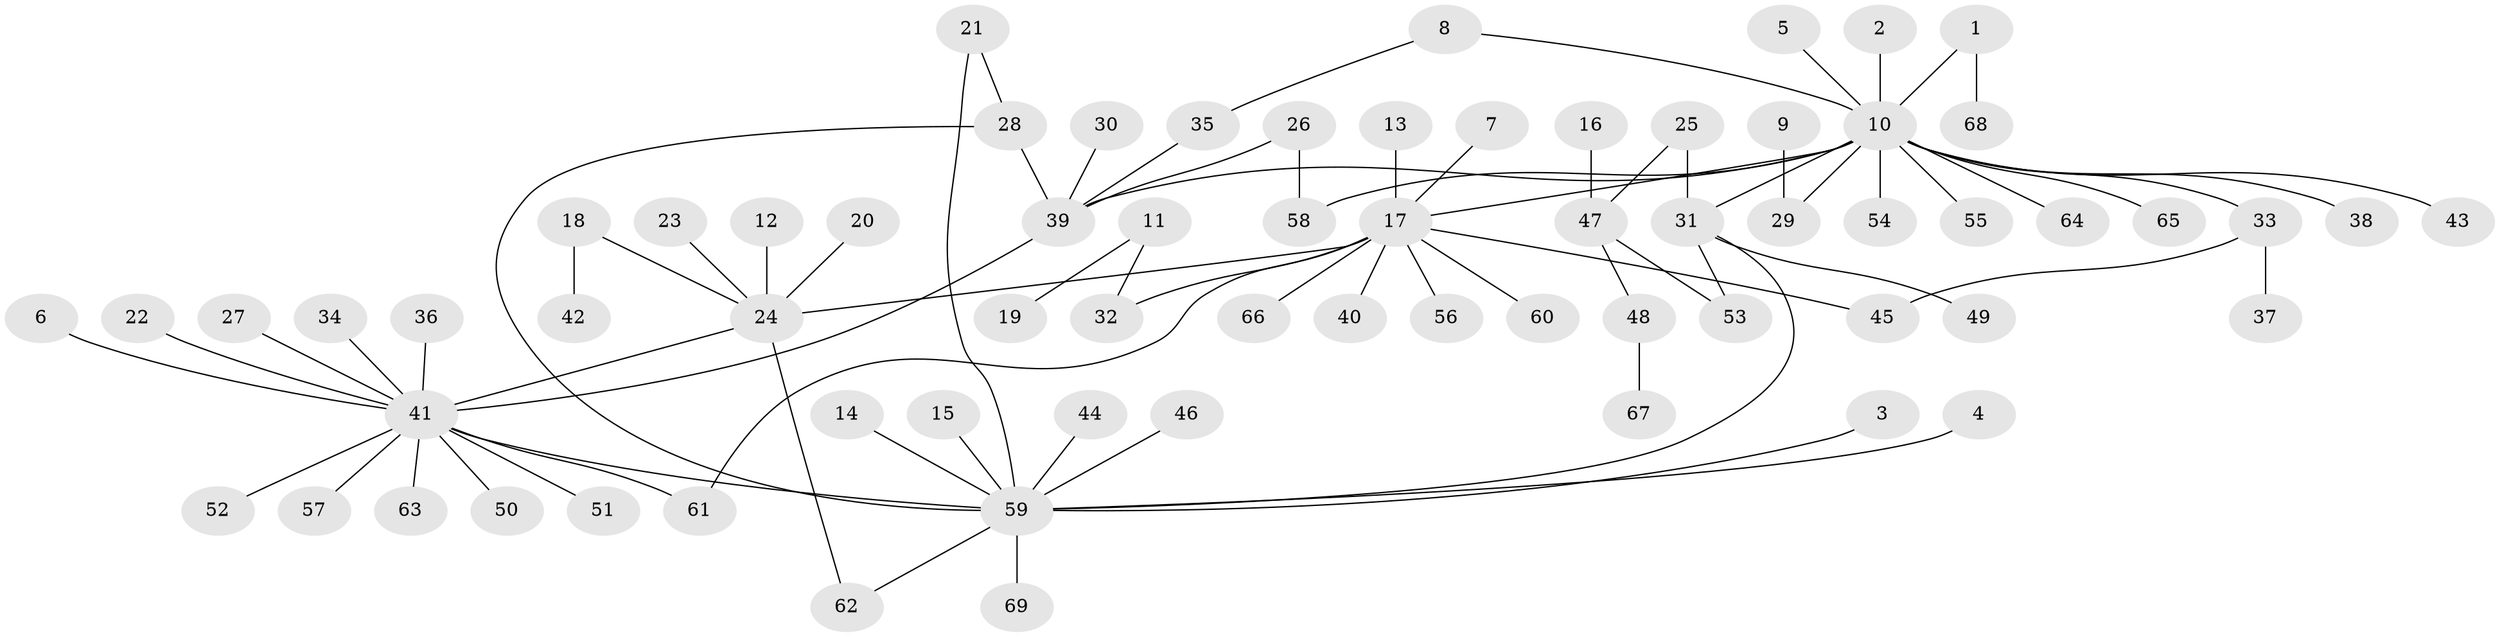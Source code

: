 // original degree distribution, {19: 0.0072992700729927005, 7: 0.014598540145985401, 2: 0.1678832116788321, 14: 0.0072992700729927005, 1: 0.6204379562043796, 16: 0.0072992700729927005, 3: 0.0948905109489051, 5: 0.0072992700729927005, 4: 0.051094890510948905, 9: 0.0072992700729927005, 13: 0.0072992700729927005, 6: 0.0072992700729927005}
// Generated by graph-tools (version 1.1) at 2025/01/03/09/25 03:01:56]
// undirected, 69 vertices, 78 edges
graph export_dot {
graph [start="1"]
  node [color=gray90,style=filled];
  1;
  2;
  3;
  4;
  5;
  6;
  7;
  8;
  9;
  10;
  11;
  12;
  13;
  14;
  15;
  16;
  17;
  18;
  19;
  20;
  21;
  22;
  23;
  24;
  25;
  26;
  27;
  28;
  29;
  30;
  31;
  32;
  33;
  34;
  35;
  36;
  37;
  38;
  39;
  40;
  41;
  42;
  43;
  44;
  45;
  46;
  47;
  48;
  49;
  50;
  51;
  52;
  53;
  54;
  55;
  56;
  57;
  58;
  59;
  60;
  61;
  62;
  63;
  64;
  65;
  66;
  67;
  68;
  69;
  1 -- 10 [weight=1.0];
  1 -- 68 [weight=1.0];
  2 -- 10 [weight=1.0];
  3 -- 59 [weight=1.0];
  4 -- 59 [weight=1.0];
  5 -- 10 [weight=1.0];
  6 -- 41 [weight=1.0];
  7 -- 17 [weight=1.0];
  8 -- 10 [weight=1.0];
  8 -- 35 [weight=1.0];
  9 -- 29 [weight=1.0];
  10 -- 17 [weight=1.0];
  10 -- 29 [weight=2.0];
  10 -- 31 [weight=1.0];
  10 -- 33 [weight=1.0];
  10 -- 38 [weight=1.0];
  10 -- 39 [weight=1.0];
  10 -- 43 [weight=1.0];
  10 -- 54 [weight=1.0];
  10 -- 55 [weight=1.0];
  10 -- 58 [weight=1.0];
  10 -- 64 [weight=1.0];
  10 -- 65 [weight=1.0];
  11 -- 19 [weight=1.0];
  11 -- 32 [weight=1.0];
  12 -- 24 [weight=1.0];
  13 -- 17 [weight=1.0];
  14 -- 59 [weight=1.0];
  15 -- 59 [weight=1.0];
  16 -- 47 [weight=1.0];
  17 -- 24 [weight=1.0];
  17 -- 32 [weight=1.0];
  17 -- 40 [weight=1.0];
  17 -- 45 [weight=1.0];
  17 -- 56 [weight=1.0];
  17 -- 60 [weight=1.0];
  17 -- 61 [weight=1.0];
  17 -- 66 [weight=1.0];
  18 -- 24 [weight=1.0];
  18 -- 42 [weight=1.0];
  20 -- 24 [weight=1.0];
  21 -- 28 [weight=1.0];
  21 -- 59 [weight=1.0];
  22 -- 41 [weight=1.0];
  23 -- 24 [weight=1.0];
  24 -- 41 [weight=1.0];
  24 -- 62 [weight=1.0];
  25 -- 31 [weight=1.0];
  25 -- 47 [weight=1.0];
  26 -- 39 [weight=1.0];
  26 -- 58 [weight=1.0];
  27 -- 41 [weight=1.0];
  28 -- 39 [weight=1.0];
  28 -- 59 [weight=1.0];
  30 -- 39 [weight=1.0];
  31 -- 49 [weight=1.0];
  31 -- 53 [weight=1.0];
  31 -- 59 [weight=1.0];
  33 -- 37 [weight=1.0];
  33 -- 45 [weight=1.0];
  34 -- 41 [weight=1.0];
  35 -- 39 [weight=1.0];
  36 -- 41 [weight=1.0];
  39 -- 41 [weight=1.0];
  41 -- 50 [weight=1.0];
  41 -- 51 [weight=1.0];
  41 -- 52 [weight=1.0];
  41 -- 57 [weight=1.0];
  41 -- 59 [weight=1.0];
  41 -- 61 [weight=1.0];
  41 -- 63 [weight=1.0];
  44 -- 59 [weight=1.0];
  46 -- 59 [weight=1.0];
  47 -- 48 [weight=1.0];
  47 -- 53 [weight=1.0];
  48 -- 67 [weight=1.0];
  59 -- 62 [weight=1.0];
  59 -- 69 [weight=1.0];
}
